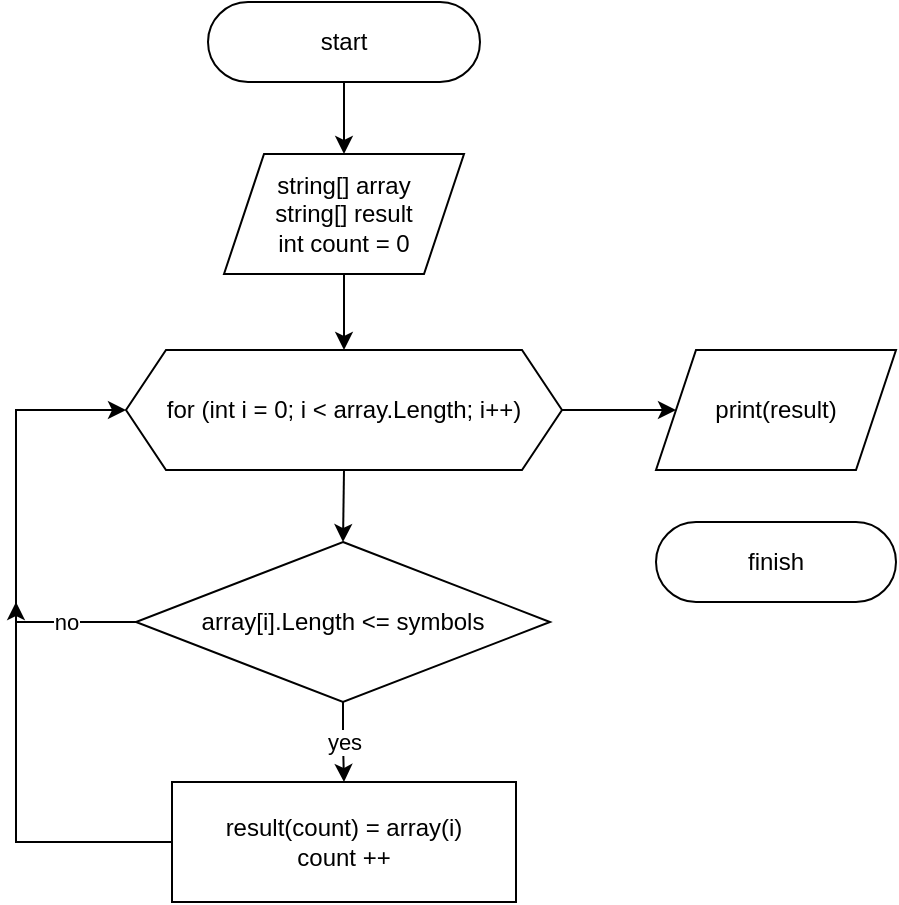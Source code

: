<mxfile version="20.3.7" type="device"><diagram id="pZIHjGe9OmC_DNBGU6-j" name="Страница 1"><mxGraphModel dx="865" dy="449" grid="1" gridSize="10" guides="1" tooltips="1" connect="1" arrows="1" fold="1" page="1" pageScale="1" pageWidth="827" pageHeight="1169" math="0" shadow="0"><root><mxCell id="0"/><mxCell id="1" parent="0"/><mxCell id="1C8vsIx_2O0E_KbP1n-b-12" style="edgeStyle=orthogonalEdgeStyle;rounded=0;orthogonalLoop=1;jettySize=auto;html=1;exitX=0.5;exitY=1;exitDx=0;exitDy=0;entryX=0.5;entryY=0;entryDx=0;entryDy=0;" edge="1" parent="1" source="1C8vsIx_2O0E_KbP1n-b-1" target="1C8vsIx_2O0E_KbP1n-b-3"><mxGeometry relative="1" as="geometry"/></mxCell><mxCell id="1C8vsIx_2O0E_KbP1n-b-1" value="start" style="rounded=1;whiteSpace=wrap;html=1;arcSize=50;" vertex="1" parent="1"><mxGeometry x="346" y="40" width="136" height="40" as="geometry"/></mxCell><mxCell id="1C8vsIx_2O0E_KbP1n-b-13" style="edgeStyle=orthogonalEdgeStyle;rounded=0;orthogonalLoop=1;jettySize=auto;html=1;exitX=0.5;exitY=1;exitDx=0;exitDy=0;entryX=0.5;entryY=0;entryDx=0;entryDy=0;" edge="1" parent="1" source="1C8vsIx_2O0E_KbP1n-b-3" target="1C8vsIx_2O0E_KbP1n-b-5"><mxGeometry relative="1" as="geometry"/></mxCell><mxCell id="1C8vsIx_2O0E_KbP1n-b-3" value="string[] array&lt;br&gt;string[] result&lt;br&gt;int count = 0" style="shape=parallelogram;perimeter=parallelogramPerimeter;whiteSpace=wrap;html=1;fixedSize=1;" vertex="1" parent="1"><mxGeometry x="354" y="116" width="120" height="60" as="geometry"/></mxCell><mxCell id="1C8vsIx_2O0E_KbP1n-b-14" style="edgeStyle=orthogonalEdgeStyle;rounded=0;orthogonalLoop=1;jettySize=auto;html=1;exitX=0.5;exitY=1;exitDx=0;exitDy=0;entryX=0.5;entryY=0;entryDx=0;entryDy=0;" edge="1" parent="1" source="1C8vsIx_2O0E_KbP1n-b-5" target="1C8vsIx_2O0E_KbP1n-b-6"><mxGeometry relative="1" as="geometry"/></mxCell><mxCell id="1C8vsIx_2O0E_KbP1n-b-26" style="edgeStyle=orthogonalEdgeStyle;rounded=0;orthogonalLoop=1;jettySize=auto;html=1;exitX=1;exitY=0.5;exitDx=0;exitDy=0;entryX=0;entryY=0.5;entryDx=0;entryDy=0;" edge="1" parent="1" source="1C8vsIx_2O0E_KbP1n-b-5" target="1C8vsIx_2O0E_KbP1n-b-25"><mxGeometry relative="1" as="geometry"/></mxCell><mxCell id="1C8vsIx_2O0E_KbP1n-b-5" value="for (int i = 0; i &amp;lt; array.Length; i++)" style="shape=hexagon;perimeter=hexagonPerimeter2;whiteSpace=wrap;html=1;fixedSize=1;" vertex="1" parent="1"><mxGeometry x="305" y="214" width="218" height="60" as="geometry"/></mxCell><mxCell id="1C8vsIx_2O0E_KbP1n-b-15" value="yes" style="edgeStyle=orthogonalEdgeStyle;rounded=0;orthogonalLoop=1;jettySize=auto;html=1;exitX=0.5;exitY=1;exitDx=0;exitDy=0;entryX=0.5;entryY=0;entryDx=0;entryDy=0;" edge="1" parent="1" source="1C8vsIx_2O0E_KbP1n-b-6" target="1C8vsIx_2O0E_KbP1n-b-9"><mxGeometry relative="1" as="geometry"/></mxCell><mxCell id="1C8vsIx_2O0E_KbP1n-b-23" value="no" style="edgeStyle=orthogonalEdgeStyle;rounded=0;orthogonalLoop=1;jettySize=auto;html=1;exitX=0;exitY=0.5;exitDx=0;exitDy=0;" edge="1" parent="1" source="1C8vsIx_2O0E_KbP1n-b-6"><mxGeometry relative="1" as="geometry"><mxPoint x="250" y="340" as="targetPoint"/><Array as="points"><mxPoint x="250" y="350"/><mxPoint x="250" y="350"/></Array></mxGeometry></mxCell><mxCell id="1C8vsIx_2O0E_KbP1n-b-6" value="array[i].Length &amp;lt;= symbols" style="rhombus;whiteSpace=wrap;html=1;" vertex="1" parent="1"><mxGeometry x="310" y="310" width="207" height="80" as="geometry"/></mxCell><mxCell id="1C8vsIx_2O0E_KbP1n-b-10" style="edgeStyle=orthogonalEdgeStyle;rounded=0;orthogonalLoop=1;jettySize=auto;html=1;exitX=0;exitY=0.5;exitDx=0;exitDy=0;entryX=0;entryY=0.5;entryDx=0;entryDy=0;" edge="1" parent="1" source="1C8vsIx_2O0E_KbP1n-b-9" target="1C8vsIx_2O0E_KbP1n-b-5"><mxGeometry relative="1" as="geometry"><Array as="points"><mxPoint x="250" y="460"/><mxPoint x="250" y="244"/></Array></mxGeometry></mxCell><mxCell id="1C8vsIx_2O0E_KbP1n-b-9" value="result(count) = array(i)&lt;br&gt;count ++" style="rounded=0;whiteSpace=wrap;html=1;" vertex="1" parent="1"><mxGeometry x="328" y="430" width="172" height="60" as="geometry"/></mxCell><mxCell id="1C8vsIx_2O0E_KbP1n-b-25" value="print(result)" style="shape=parallelogram;perimeter=parallelogramPerimeter;whiteSpace=wrap;html=1;fixedSize=1;" vertex="1" parent="1"><mxGeometry x="570" y="214" width="120" height="60" as="geometry"/></mxCell><mxCell id="1C8vsIx_2O0E_KbP1n-b-27" value="finish" style="rounded=1;whiteSpace=wrap;html=1;arcSize=50;" vertex="1" parent="1"><mxGeometry x="570" y="300" width="120" height="40" as="geometry"/></mxCell></root></mxGraphModel></diagram></mxfile>